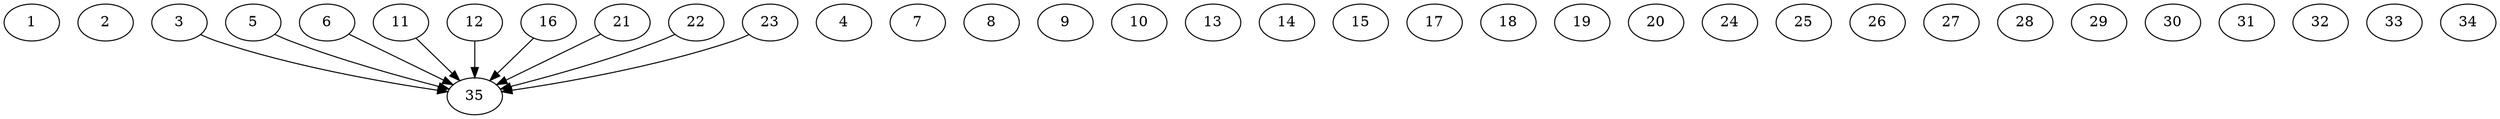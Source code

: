 // DAG automatically generated by daggen at Thu Oct  3 14:05:36 2019
// ./daggen --dot -n 35 --ccr 0.5 --fat 0.9 --regular 0.5 --density 0.5 --mindata 5242880 --maxdata 52428800 
digraph G {
  1 [size="75022336", alpha="0.15", expect_size="37511168"] 
  2 [size="86468608", alpha="0.11", expect_size="43234304"] 
  3 [size="80408576", alpha="0.06", expect_size="40204288"] 
  3 -> 35 [size ="40204288"]
  4 [size="48488448", alpha="0.02", expect_size="24244224"] 
  5 [size="94418944", alpha="0.13", expect_size="47209472"] 
  5 -> 35 [size ="47209472"]
  6 [size="83830784", alpha="0.10", expect_size="41915392"] 
  6 -> 35 [size ="41915392"]
  7 [size="34326528", alpha="0.09", expect_size="17163264"] 
  8 [size="94945280", alpha="0.15", expect_size="47472640"] 
  9 [size="37832704", alpha="0.07", expect_size="18916352"] 
  10 [size="42293248", alpha="0.06", expect_size="21146624"] 
  11 [size="103727104", alpha="0.16", expect_size="51863552"] 
  11 -> 35 [size ="51863552"]
  12 [size="81274880", alpha="0.11", expect_size="40637440"] 
  12 -> 35 [size ="40637440"]
  13 [size="37214208", alpha="0.10", expect_size="18607104"] 
  14 [size="64997376", alpha="0.13", expect_size="32498688"] 
  15 [size="74242048", alpha="0.13", expect_size="37121024"] 
  16 [size="41111552", alpha="0.10", expect_size="20555776"] 
  16 -> 35 [size ="20555776"]
  17 [size="87455744", alpha="0.05", expect_size="43727872"] 
  18 [size="35074048", alpha="0.15", expect_size="17537024"] 
  19 [size="13641728", alpha="0.03", expect_size="6820864"] 
  20 [size="48926720", alpha="0.09", expect_size="24463360"] 
  21 [size="78163968", alpha="0.09", expect_size="39081984"] 
  21 -> 35 [size ="39081984"]
  22 [size="60618752", alpha="0.04", expect_size="30309376"] 
  22 -> 35 [size ="30309376"]
  23 [size="16369664", alpha="0.15", expect_size="8184832"] 
  23 -> 35 [size ="8184832"]
  24 [size="63944704", alpha="0.13", expect_size="31972352"] 
  25 [size="32399360", alpha="0.10", expect_size="16199680"] 
  26 [size="95864832", alpha="0.02", expect_size="47932416"] 
  27 [size="49160192", alpha="0.19", expect_size="24580096"] 
  28 [size="74555392", alpha="0.14", expect_size="37277696"] 
  29 [size="51656704", alpha="0.14", expect_size="25828352"] 
  30 [size="65255424", alpha="0.02", expect_size="32627712"] 
  31 [size="12683264", alpha="0.09", expect_size="6341632"] 
  32 [size="52848640", alpha="0.11", expect_size="26424320"] 
  33 [size="72992768", alpha="0.19", expect_size="36496384"] 
  34 [size="48668672", alpha="0.19", expect_size="24334336"] 
  35 [size="17879040", alpha="0.12", expect_size="8939520"] 
}
